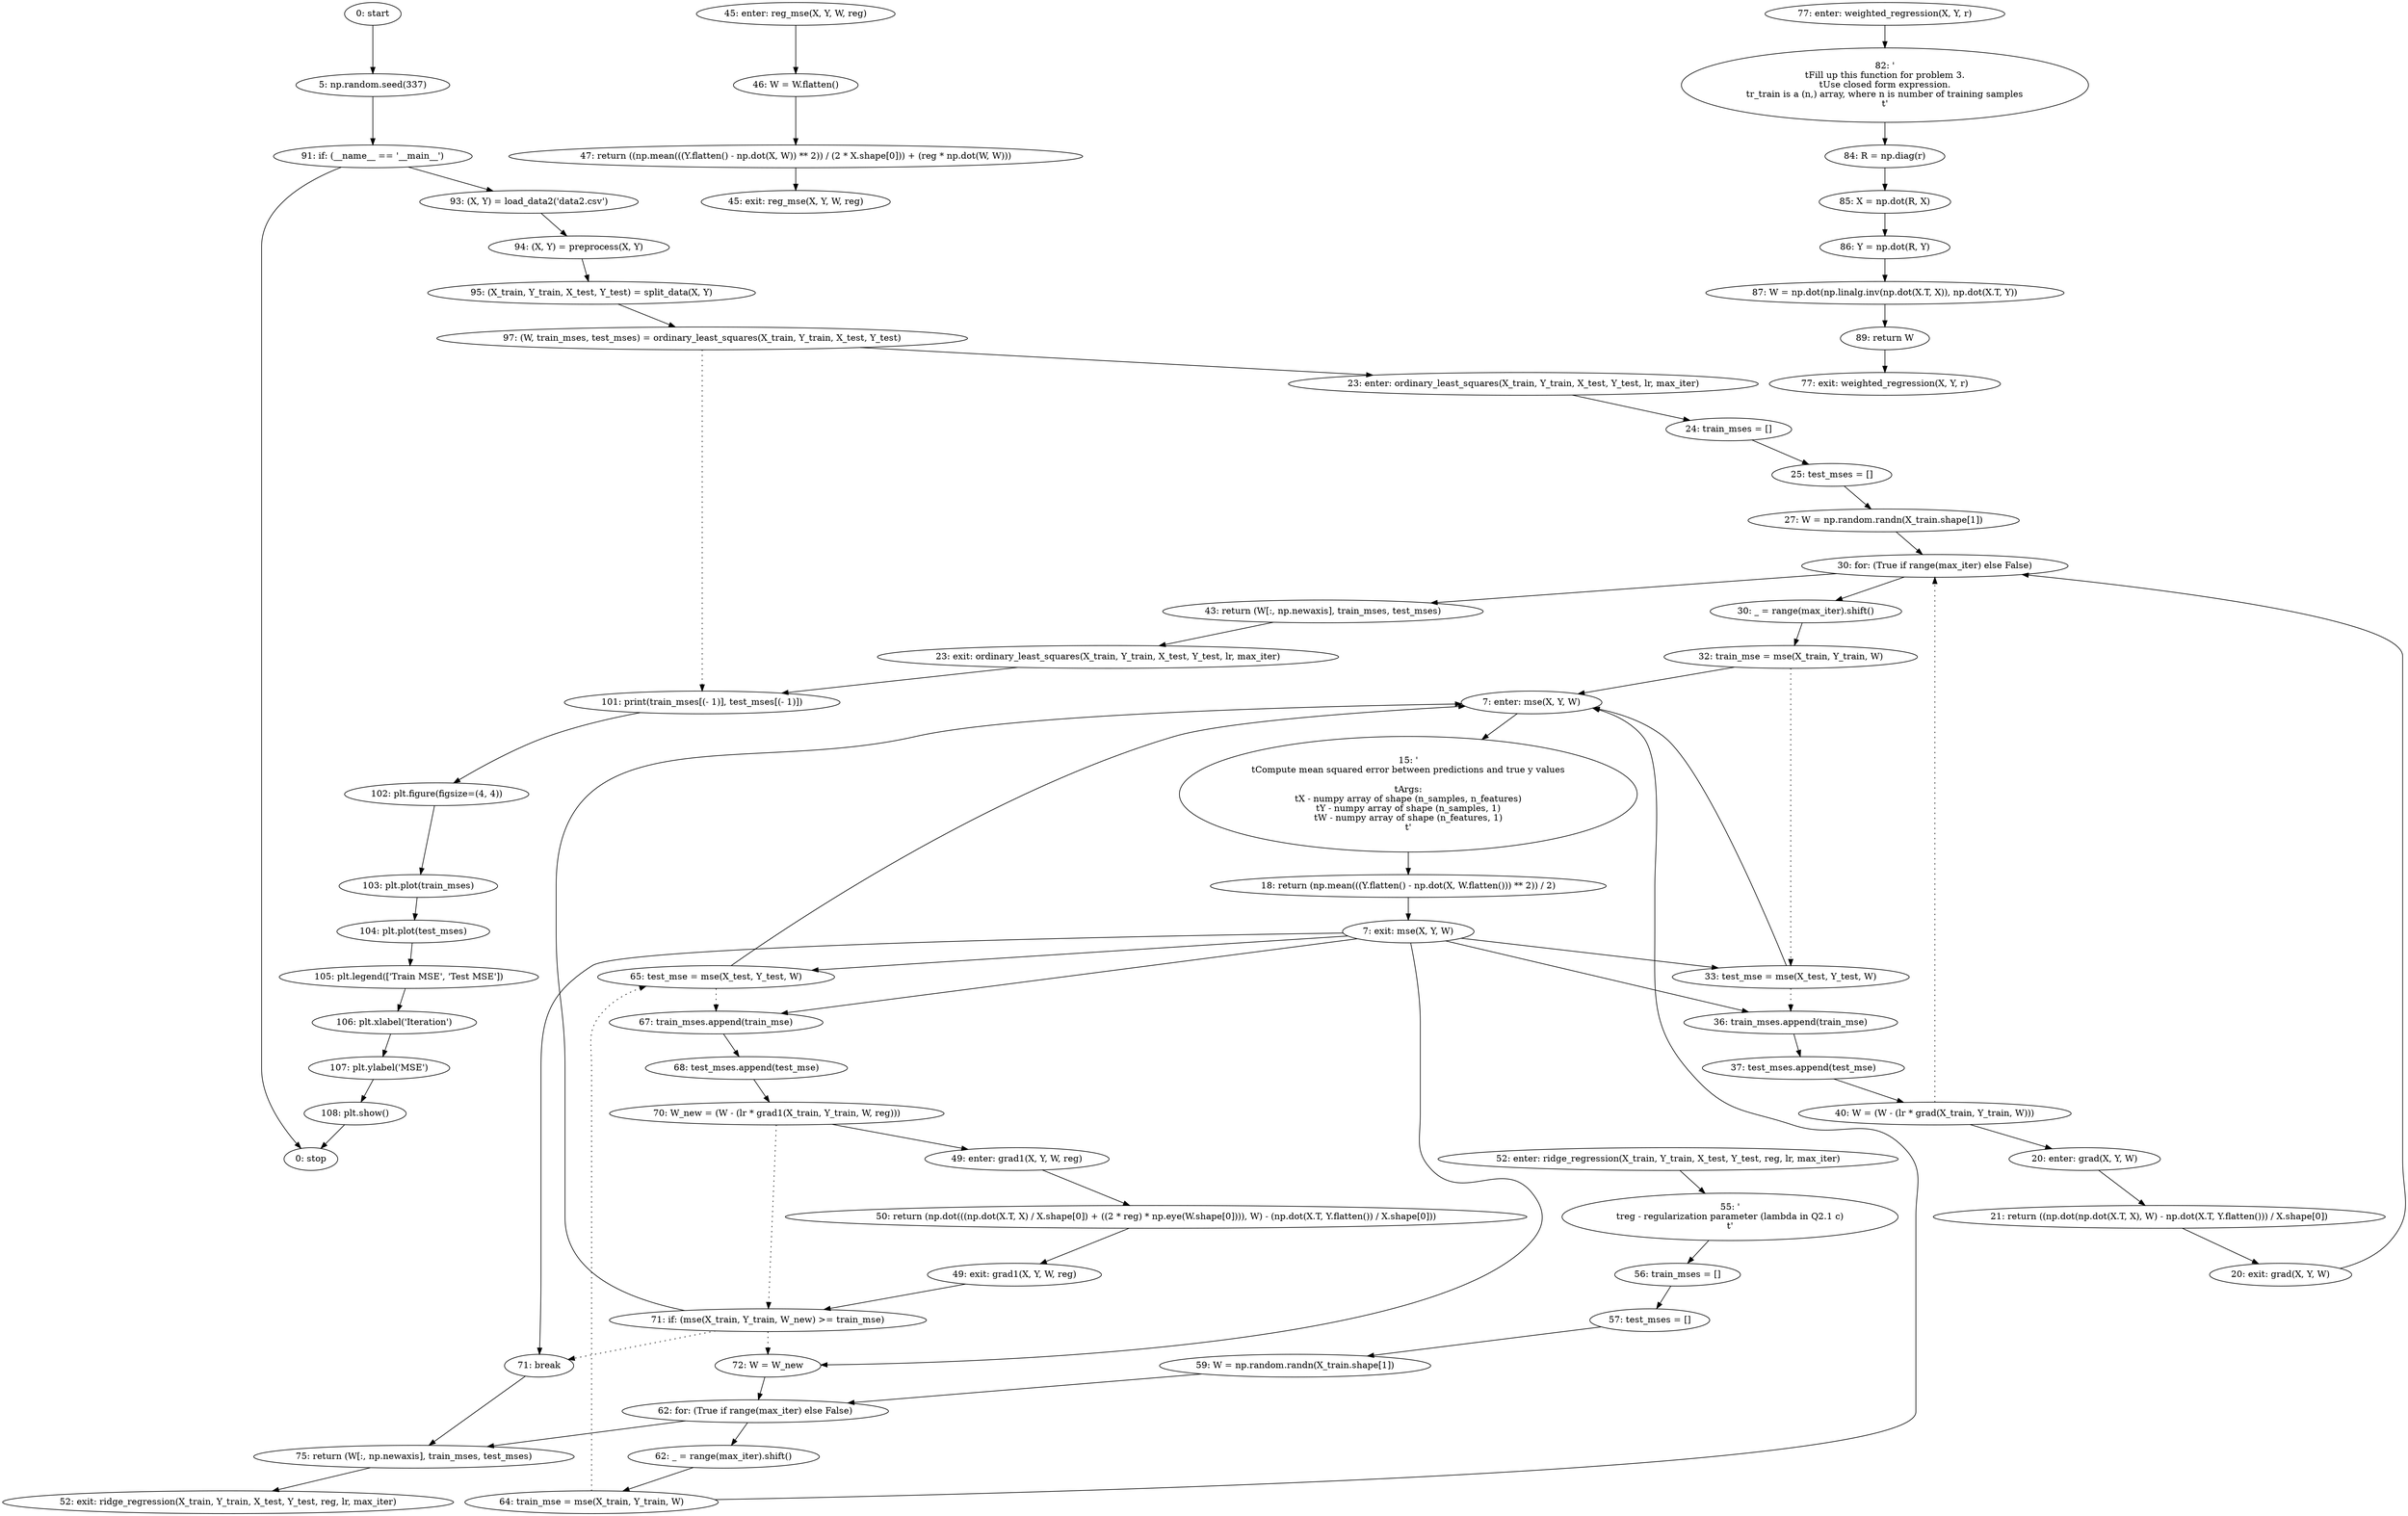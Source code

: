 strict digraph "" {
	node [label="\N"];
	0	 [label="0: start"];
	1	 [label="5: np.random.seed(337)"];
	0 -> 1;
	54	 [label="91: if: (__name__ == '__main__')"];
	1 -> 54;
	55	 [label="93: (X, Y) = load_data2('data2.csv')"];
	54 -> 55;
	67	 [label="0: stop"];
	54 -> 67;
	2	 [label="7: enter: mse(X, Y, W)"];
	4	 [label="15: '\n\tCompute mean squared error between predictions and true y values\n\n\tArgs:\n\tX - numpy array of shape (n_samples, n_features)\n\tY \
- numpy array of shape (n_samples, 1)\n\tW - numpy array of shape (n_features, 1)\n\t'"];
	2 -> 4;
	5	 [label="18: return (np.mean(((Y.flatten() - np.dot(X, W.flatten())) ** 2)) / 2)"];
	4 -> 5;
	16	 [label="32: train_mse = mse(X_train, Y_train, W)"];
	16 -> 2;
	17	 [label="33: test_mse = mse(X_test, Y_test, W)"];
	16 -> 17	 [style=dotted,
		weight=100];
	17 -> 2;
	18	 [label="36: train_mses.append(train_mse)"];
	17 -> 18	 [style=dotted,
		weight=100];
	19	 [label="37: test_mses.append(test_mse)"];
	18 -> 19;
	37	 [label="64: train_mse = mse(X_train, Y_train, W)"];
	37 -> 2;
	38	 [label="65: test_mse = mse(X_test, Y_test, W)"];
	37 -> 38	 [style=dotted,
		weight=100];
	38 -> 2;
	39	 [label="67: train_mses.append(train_mse)"];
	38 -> 39	 [style=dotted,
		weight=100];
	40	 [label="68: test_mses.append(test_mse)"];
	39 -> 40;
	42	 [label="71: if: (mse(X_train, Y_train, W_new) >= train_mse)"];
	42 -> 2;
	44	 [label="72: W = W_new"];
	42 -> 44	 [style=dotted,
		weight=100];
	43	 [label="71: break"];
	42 -> 43	 [style=dotted,
		weight=100];
	35	 [label="62: for: (True if range(max_iter) else False)"];
	44 -> 35;
	45	 [label="75: return (W[:, np.newaxis], train_mses, test_mses)"];
	43 -> 45;
	3	 [label="7: exit: mse(X, Y, W)"];
	3 -> 17;
	3 -> 18;
	3 -> 38;
	3 -> 39;
	3 -> 44;
	3 -> 43;
	5 -> 3;
	6	 [label="20: enter: grad(X, Y, W)"];
	8	 [label="21: return ((np.dot(np.dot(X.T, X), W) - np.dot(X.T, Y.flatten())) / X.shape[0])"];
	6 -> 8;
	7	 [label="20: exit: grad(X, Y, W)"];
	8 -> 7;
	20	 [label="40: W = (W - (lr * grad(X_train, Y_train, W)))"];
	20 -> 6;
	14	 [label="30: for: (True if range(max_iter) else False)"];
	20 -> 14	 [style=dotted,
		weight=100];
	21	 [label="43: return (W[:, np.newaxis], train_mses, test_mses)"];
	14 -> 21;
	15	 [label="30: _ = range(max_iter).shift()"];
	14 -> 15;
	7 -> 14;
	9	 [label="23: enter: ordinary_least_squares(X_train, Y_train, X_test, Y_test, lr, max_iter)"];
	11	 [label="24: train_mses = []"];
	9 -> 11;
	12	 [label="25: test_mses = []"];
	11 -> 12;
	58	 [label="97: (W, train_mses, test_mses) = ordinary_least_squares(X_train, Y_train, X_test, Y_test)"];
	58 -> 9;
	59	 [label="101: print(train_mses[(- 1)], test_mses[(- 1)])"];
	58 -> 59	 [style=dotted,
		weight=100];
	60	 [label="102: plt.figure(figsize=(4, 4))"];
	59 -> 60;
	10	 [label="23: exit: ordinary_least_squares(X_train, Y_train, X_test, Y_test, lr, max_iter)"];
	10 -> 59;
	21 -> 10;
	13	 [label="27: W = np.random.randn(X_train.shape[1])"];
	12 -> 13;
	13 -> 14;
	15 -> 16;
	19 -> 20;
	22	 [label="45: enter: reg_mse(X, Y, W, reg)"];
	24	 [label="46: W = W.flatten()"];
	22 -> 24;
	25	 [label="47: return ((np.mean(((Y.flatten() - np.dot(X, W)) ** 2)) / (2 * X.shape[0])) + (reg * np.dot(W, W)))"];
	24 -> 25;
	23	 [label="45: exit: reg_mse(X, Y, W, reg)"];
	25 -> 23;
	26	 [label="49: enter: grad1(X, Y, W, reg)"];
	28	 [label="50: return (np.dot(((np.dot(X.T, X) / X.shape[0]) + ((2 * reg) * np.eye(W.shape[0]))), W) - (np.dot(X.T, Y.flatten()) / X.shape[\
0]))"];
	26 -> 28;
	27	 [label="49: exit: grad1(X, Y, W, reg)"];
	28 -> 27;
	41	 [label="70: W_new = (W - (lr * grad1(X_train, Y_train, W, reg)))"];
	41 -> 42	 [style=dotted,
		weight=100];
	41 -> 26;
	27 -> 42;
	29	 [label="52: enter: ridge_regression(X_train, Y_train, X_test, Y_test, reg, lr, max_iter)"];
	31	 [label="55: '\n\treg - regularization parameter (lambda in Q2.1 c)\n\t'"];
	29 -> 31;
	32	 [label="56: train_mses = []"];
	31 -> 32;
	30	 [label="52: exit: ridge_regression(X_train, Y_train, X_test, Y_test, reg, lr, max_iter)"];
	45 -> 30;
	33	 [label="57: test_mses = []"];
	32 -> 33;
	34	 [label="59: W = np.random.randn(X_train.shape[1])"];
	33 -> 34;
	34 -> 35;
	35 -> 45;
	36	 [label="62: _ = range(max_iter).shift()"];
	35 -> 36;
	36 -> 37;
	40 -> 41;
	46	 [label="77: enter: weighted_regression(X, Y, r)"];
	48	 [label="82: '\n\tFill up this function for problem 3.\n\tUse closed form expression.\n\tr_train is a (n,) array, where n is number of training \
samples\n\t'"];
	46 -> 48;
	49	 [label="84: R = np.diag(r)"];
	48 -> 49;
	47	 [label="77: exit: weighted_regression(X, Y, r)"];
	53	 [label="89: return W"];
	53 -> 47;
	50	 [label="85: X = np.dot(R, X)"];
	49 -> 50;
	51	 [label="86: Y = np.dot(R, Y)"];
	50 -> 51;
	52	 [label="87: W = np.dot(np.linalg.inv(np.dot(X.T, X)), np.dot(X.T, Y))"];
	51 -> 52;
	52 -> 53;
	56	 [label="94: (X, Y) = preprocess(X, Y)"];
	55 -> 56;
	57	 [label="95: (X_train, Y_train, X_test, Y_test) = split_data(X, Y)"];
	56 -> 57;
	57 -> 58;
	61	 [label="103: plt.plot(train_mses)"];
	60 -> 61;
	62	 [label="104: plt.plot(test_mses)"];
	61 -> 62;
	63	 [label="105: plt.legend(['Train MSE', 'Test MSE'])"];
	62 -> 63;
	64	 [label="106: plt.xlabel('Iteration')"];
	63 -> 64;
	65	 [label="107: plt.ylabel('MSE')"];
	64 -> 65;
	66	 [label="108: plt.show()"];
	65 -> 66;
	66 -> 67;
}

